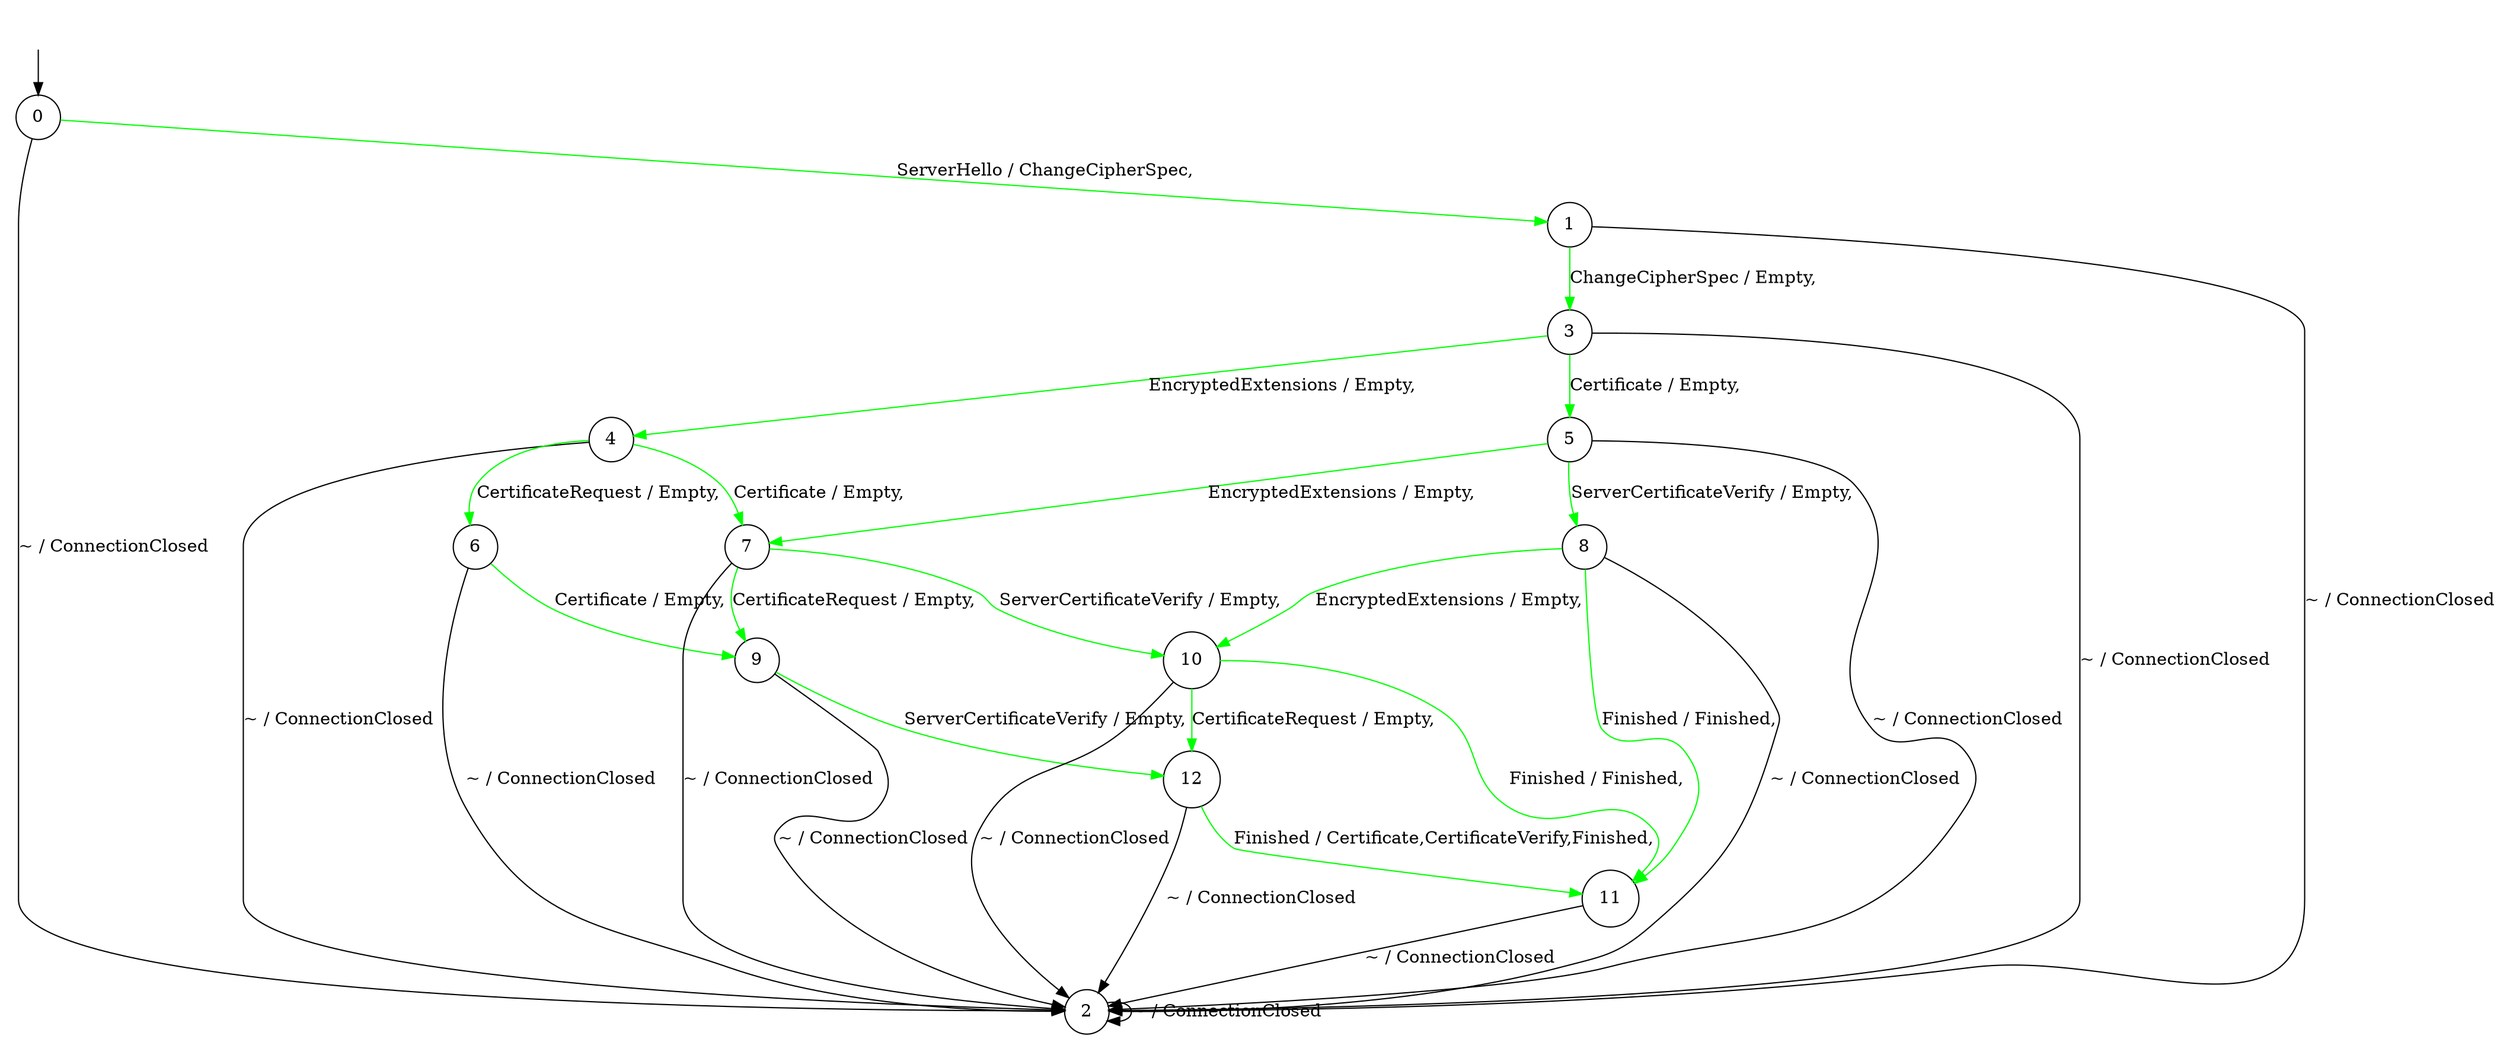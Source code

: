 digraph g {
__start0 [label="" shape="none"];

	s0 [shape="circle" label="0"];
	s1 [shape="circle" label="1"];
	s2 [shape="circle" label="2"];
	s3 [shape="circle" label="3"];
	s4 [shape="circle" label="4"];
	s5 [shape="circle" label="5"];
	s6 [shape="circle" label="6"];
	s7 [shape="circle" label="7"];
	s8 [shape="circle" label="8"];
	s9 [shape="circle" label="9"];
	s10 [shape="circle" label="10"];
	s11 [shape="circle" label="11"];
	s12 [shape="circle" label="12"];
	s0 -> s1 [color="green" label="ServerHello / ChangeCipherSpec,"];
	s0 -> s2 [color="black" label="~ / ConnectionClosed"];
	s1 -> s2 [color="black" label="~ / ConnectionClosed"];
	s1 -> s3 [color="green" label="ChangeCipherSpec / Empty,"];
	s2 -> s2 [color="black" label="~ / ConnectionClosed"];
	s3 -> s2 [color="black" label="~ / ConnectionClosed"];
	s3 -> s4 [color="green" label="EncryptedExtensions / Empty,"];
	s3 -> s5 [color="green" label="Certificate / Empty,"];
	s4 -> s2 [color="black" label="~ / ConnectionClosed"];
	s4 -> s6 [color="green" label="CertificateRequest / Empty,"];
	s4 -> s7 [color="green" label="Certificate / Empty,"];
	s5 -> s2 [color="black" label="~ / ConnectionClosed"];
	s5 -> s7 [color="green" label="EncryptedExtensions / Empty,"];
	s5 -> s8 [color="green" label="ServerCertificateVerify / Empty,"];
	s6 -> s2 [color="black" label="~ / ConnectionClosed"];
	s6 -> s9 [color="green" label="Certificate / Empty,"];
	s7 -> s2 [color="black" label="~ / ConnectionClosed"];
	s7 -> s9 [color="green" label="CertificateRequest / Empty,"];
	s7 -> s10 [color="green" label="ServerCertificateVerify / Empty,"];
	s8 -> s2 [color="black" label="~ / ConnectionClosed"];
	s8 -> s10 [color="green" label="EncryptedExtensions / Empty,"];
	s8 -> s11 [color="green" label="Finished / Finished,"];
	s9 -> s2 [color="black" label="~ / ConnectionClosed"];
	s9 -> s12 [color="green" label="ServerCertificateVerify / Empty,"];
	s10 -> s2 [color="black" label="~ / ConnectionClosed"];
	s10 -> s12 [color="green" label="CertificateRequest / Empty,"];
	s10 -> s11 [color="green" label="Finished / Finished,"];
	s11 -> s2 [color="black" label="~ / ConnectionClosed"];
	s12 -> s2 [color="black" label="~ / ConnectionClosed"];
	s12 -> s11 [color="green" label="Finished / Certificate,CertificateVerify,Finished,"];

__start0 -> s0;
}
